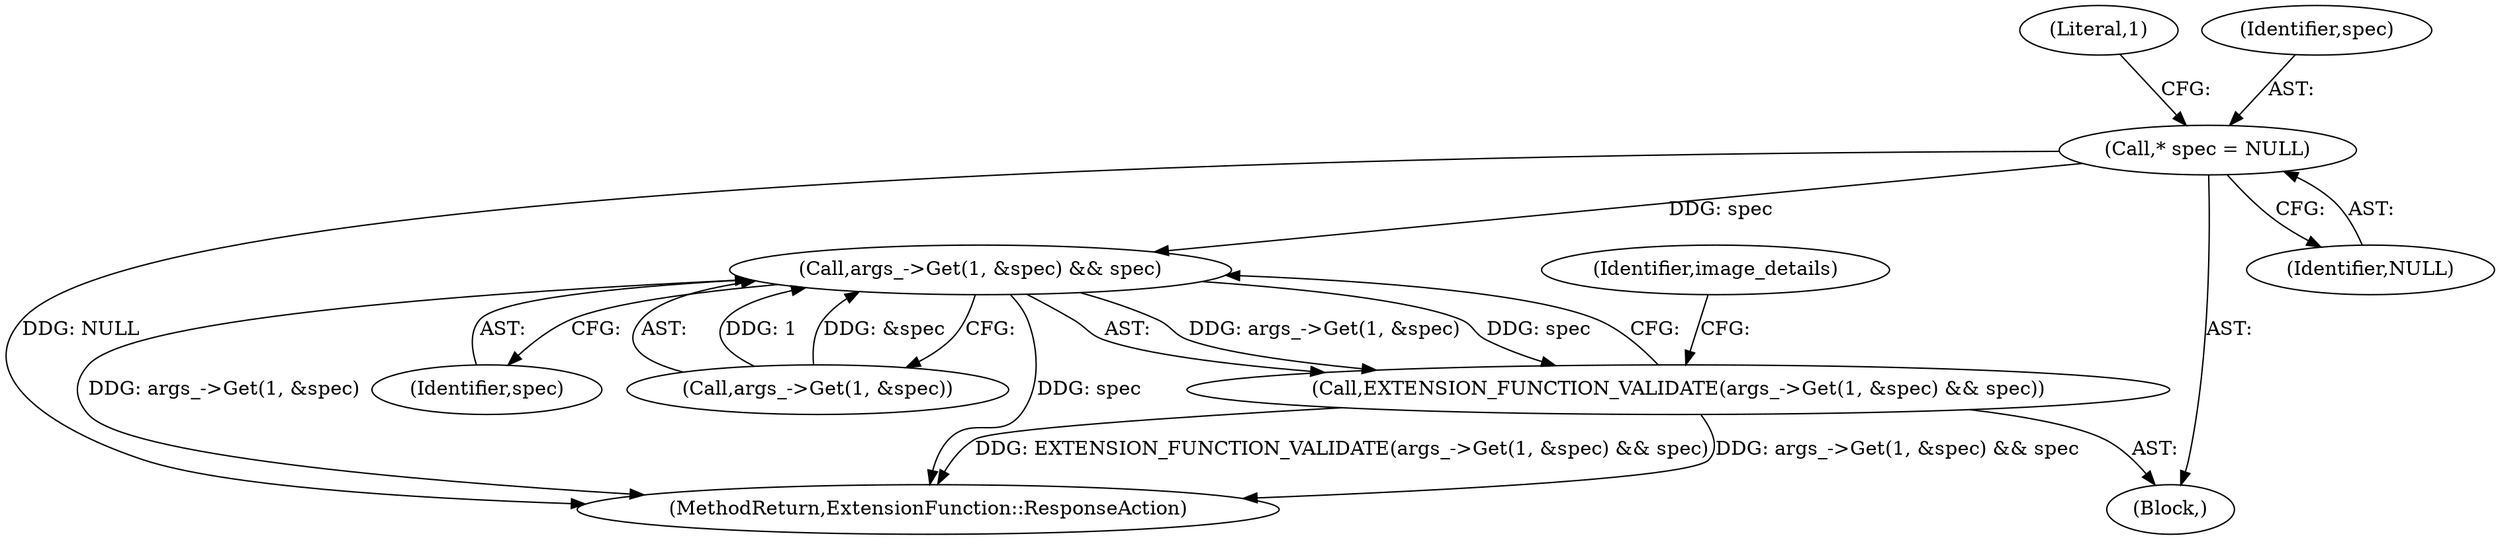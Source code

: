 digraph "0_Chrome_0aca6bc05a263ea9eafee515fc6ba14da94c1964_1@pointer" {
"1000120" [label="(Call,* spec = NULL)"];
"1000124" [label="(Call,args_->Get(1, &spec) && spec)"];
"1000123" [label="(Call,EXTENSION_FUNCTION_VALIDATE(args_->Get(1, &spec) && spec))"];
"1000124" [label="(Call,args_->Get(1, &spec) && spec)"];
"1000129" [label="(Identifier,spec)"];
"1000126" [label="(Literal,1)"];
"1000175" [label="(MethodReturn,ExtensionFunction::ResponseAction)"];
"1000131" [label="(Identifier,image_details)"];
"1000125" [label="(Call,args_->Get(1, &spec))"];
"1000120" [label="(Call,* spec = NULL)"];
"1000122" [label="(Identifier,NULL)"];
"1000118" [label="(Block,)"];
"1000121" [label="(Identifier,spec)"];
"1000123" [label="(Call,EXTENSION_FUNCTION_VALIDATE(args_->Get(1, &spec) && spec))"];
"1000120" -> "1000118"  [label="AST: "];
"1000120" -> "1000122"  [label="CFG: "];
"1000121" -> "1000120"  [label="AST: "];
"1000122" -> "1000120"  [label="AST: "];
"1000126" -> "1000120"  [label="CFG: "];
"1000120" -> "1000175"  [label="DDG: NULL"];
"1000120" -> "1000124"  [label="DDG: spec"];
"1000124" -> "1000123"  [label="AST: "];
"1000124" -> "1000125"  [label="CFG: "];
"1000124" -> "1000129"  [label="CFG: "];
"1000125" -> "1000124"  [label="AST: "];
"1000129" -> "1000124"  [label="AST: "];
"1000123" -> "1000124"  [label="CFG: "];
"1000124" -> "1000175"  [label="DDG: args_->Get(1, &spec)"];
"1000124" -> "1000175"  [label="DDG: spec"];
"1000124" -> "1000123"  [label="DDG: args_->Get(1, &spec)"];
"1000124" -> "1000123"  [label="DDG: spec"];
"1000125" -> "1000124"  [label="DDG: 1"];
"1000125" -> "1000124"  [label="DDG: &spec"];
"1000123" -> "1000118"  [label="AST: "];
"1000131" -> "1000123"  [label="CFG: "];
"1000123" -> "1000175"  [label="DDG: EXTENSION_FUNCTION_VALIDATE(args_->Get(1, &spec) && spec)"];
"1000123" -> "1000175"  [label="DDG: args_->Get(1, &spec) && spec"];
}
